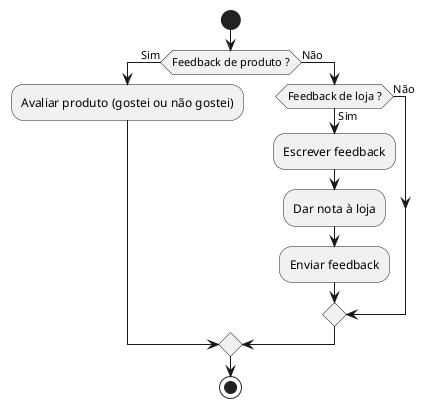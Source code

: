 @startuml
start
if (Feedback de produto ?) then (Sim)
        :Avaliar produto (gostei ou não gostei);
else (Não)
        if (Feedback de loja ?) then (Sim)
                :Escrever feedback;
                :Dar nota à loja;
                :Enviar feedback;
        else (Não)
        endif
endif
stop
@enduml